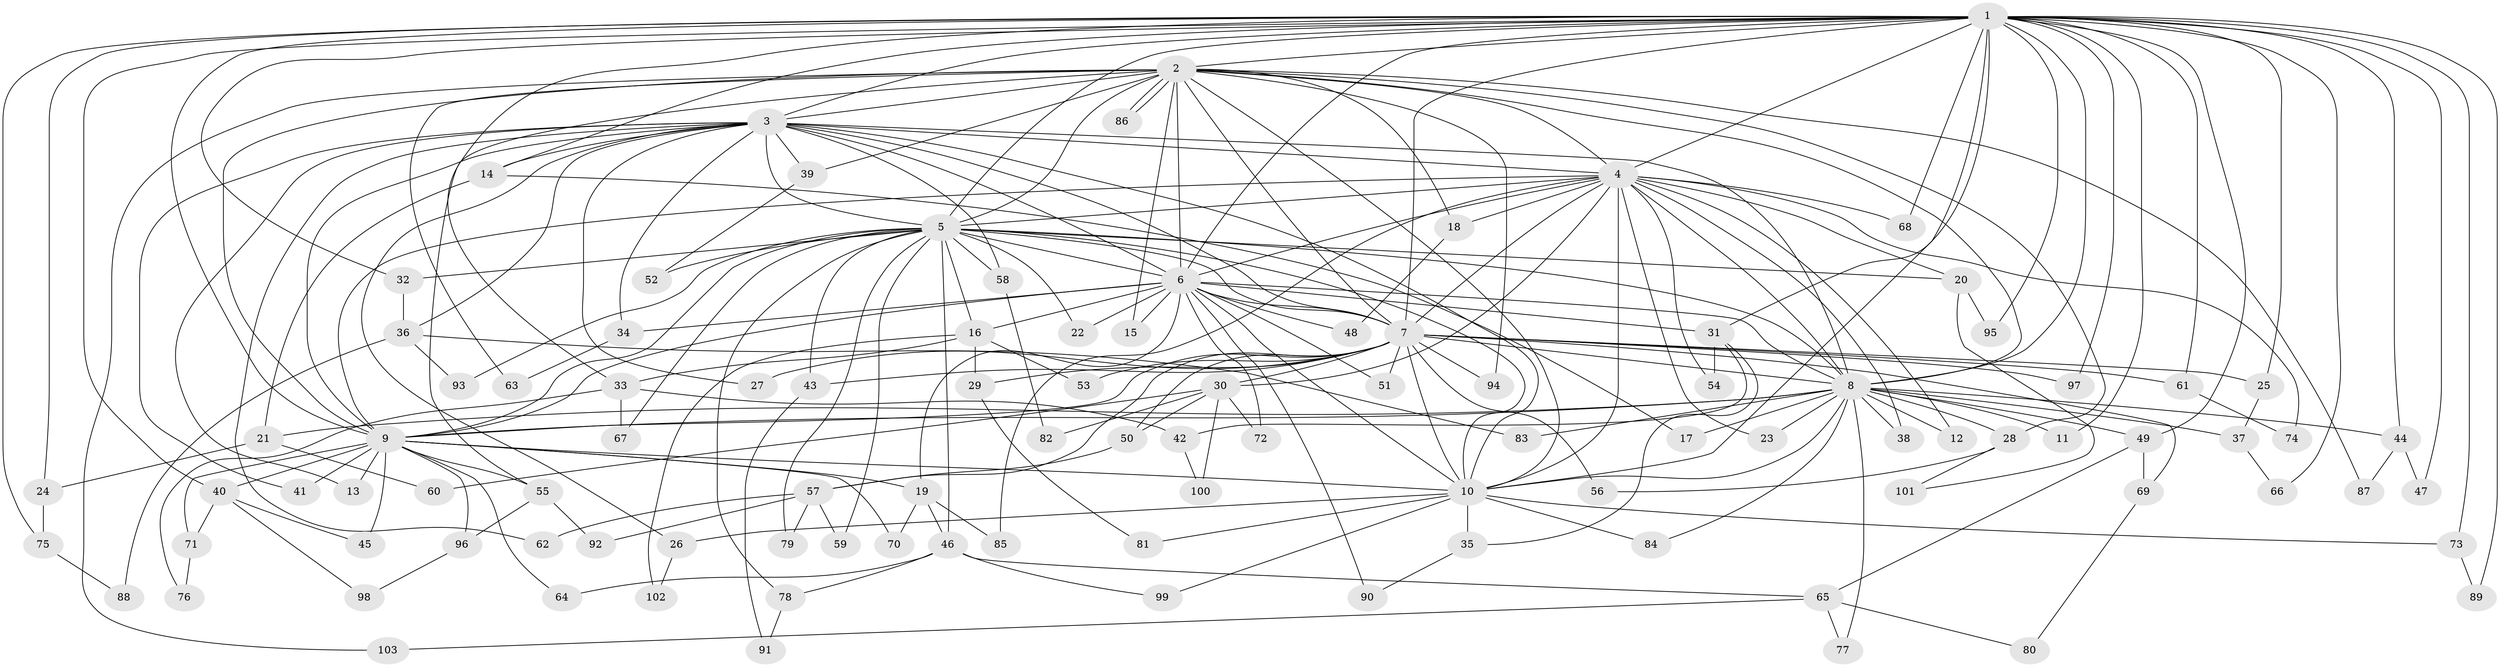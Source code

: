 // Generated by graph-tools (version 1.1) at 2025/25/03/09/25 03:25:50]
// undirected, 103 vertices, 231 edges
graph export_dot {
graph [start="1"]
  node [color=gray90,style=filled];
  1;
  2;
  3;
  4;
  5;
  6;
  7;
  8;
  9;
  10;
  11;
  12;
  13;
  14;
  15;
  16;
  17;
  18;
  19;
  20;
  21;
  22;
  23;
  24;
  25;
  26;
  27;
  28;
  29;
  30;
  31;
  32;
  33;
  34;
  35;
  36;
  37;
  38;
  39;
  40;
  41;
  42;
  43;
  44;
  45;
  46;
  47;
  48;
  49;
  50;
  51;
  52;
  53;
  54;
  55;
  56;
  57;
  58;
  59;
  60;
  61;
  62;
  63;
  64;
  65;
  66;
  67;
  68;
  69;
  70;
  71;
  72;
  73;
  74;
  75;
  76;
  77;
  78;
  79;
  80;
  81;
  82;
  83;
  84;
  85;
  86;
  87;
  88;
  89;
  90;
  91;
  92;
  93;
  94;
  95;
  96;
  97;
  98;
  99;
  100;
  101;
  102;
  103;
  1 -- 2;
  1 -- 3;
  1 -- 4;
  1 -- 5;
  1 -- 6;
  1 -- 7;
  1 -- 8;
  1 -- 9;
  1 -- 10;
  1 -- 11;
  1 -- 14;
  1 -- 24;
  1 -- 25;
  1 -- 31;
  1 -- 32;
  1 -- 33;
  1 -- 40;
  1 -- 44;
  1 -- 47;
  1 -- 49;
  1 -- 61;
  1 -- 66;
  1 -- 68;
  1 -- 73;
  1 -- 75;
  1 -- 89;
  1 -- 95;
  1 -- 97;
  2 -- 3;
  2 -- 4;
  2 -- 5;
  2 -- 6;
  2 -- 7;
  2 -- 8;
  2 -- 9;
  2 -- 10;
  2 -- 15;
  2 -- 18;
  2 -- 28;
  2 -- 39;
  2 -- 55;
  2 -- 63;
  2 -- 86;
  2 -- 86;
  2 -- 87;
  2 -- 94;
  2 -- 103;
  3 -- 4;
  3 -- 5;
  3 -- 6;
  3 -- 7;
  3 -- 8;
  3 -- 9;
  3 -- 10;
  3 -- 13;
  3 -- 14;
  3 -- 26;
  3 -- 27;
  3 -- 34;
  3 -- 36;
  3 -- 39;
  3 -- 41;
  3 -- 58;
  3 -- 62;
  4 -- 5;
  4 -- 6;
  4 -- 7;
  4 -- 8;
  4 -- 9;
  4 -- 10;
  4 -- 12;
  4 -- 18;
  4 -- 20;
  4 -- 23;
  4 -- 30;
  4 -- 38;
  4 -- 54;
  4 -- 68;
  4 -- 74;
  4 -- 85;
  5 -- 6;
  5 -- 7;
  5 -- 8;
  5 -- 9;
  5 -- 10;
  5 -- 16;
  5 -- 20;
  5 -- 22;
  5 -- 32;
  5 -- 43;
  5 -- 46;
  5 -- 52;
  5 -- 58;
  5 -- 59;
  5 -- 67;
  5 -- 78;
  5 -- 79;
  5 -- 93;
  6 -- 7;
  6 -- 8;
  6 -- 9;
  6 -- 10;
  6 -- 15;
  6 -- 16;
  6 -- 19;
  6 -- 22;
  6 -- 31;
  6 -- 34;
  6 -- 48;
  6 -- 51;
  6 -- 72;
  6 -- 90;
  7 -- 8;
  7 -- 9;
  7 -- 10;
  7 -- 25;
  7 -- 27;
  7 -- 29;
  7 -- 30;
  7 -- 43;
  7 -- 50;
  7 -- 51;
  7 -- 53;
  7 -- 56;
  7 -- 57;
  7 -- 61;
  7 -- 69;
  7 -- 94;
  7 -- 97;
  8 -- 9;
  8 -- 10;
  8 -- 11;
  8 -- 12;
  8 -- 17;
  8 -- 21;
  8 -- 23;
  8 -- 28;
  8 -- 37;
  8 -- 38;
  8 -- 44;
  8 -- 49;
  8 -- 77;
  8 -- 83;
  8 -- 84;
  9 -- 10;
  9 -- 13;
  9 -- 19;
  9 -- 40;
  9 -- 41;
  9 -- 45;
  9 -- 55;
  9 -- 64;
  9 -- 70;
  9 -- 71;
  9 -- 96;
  10 -- 26;
  10 -- 35;
  10 -- 73;
  10 -- 81;
  10 -- 84;
  10 -- 99;
  14 -- 17;
  14 -- 21;
  16 -- 29;
  16 -- 33;
  16 -- 53;
  16 -- 102;
  18 -- 48;
  19 -- 46;
  19 -- 70;
  19 -- 85;
  20 -- 95;
  20 -- 101;
  21 -- 24;
  21 -- 60;
  24 -- 75;
  25 -- 37;
  26 -- 102;
  28 -- 56;
  28 -- 101;
  29 -- 81;
  30 -- 50;
  30 -- 60;
  30 -- 72;
  30 -- 82;
  30 -- 100;
  31 -- 35;
  31 -- 42;
  31 -- 54;
  32 -- 36;
  33 -- 42;
  33 -- 67;
  33 -- 76;
  34 -- 63;
  35 -- 90;
  36 -- 83;
  36 -- 88;
  36 -- 93;
  37 -- 66;
  39 -- 52;
  40 -- 45;
  40 -- 71;
  40 -- 98;
  42 -- 100;
  43 -- 91;
  44 -- 47;
  44 -- 87;
  46 -- 64;
  46 -- 65;
  46 -- 78;
  46 -- 99;
  49 -- 65;
  49 -- 69;
  50 -- 57;
  55 -- 92;
  55 -- 96;
  57 -- 59;
  57 -- 62;
  57 -- 79;
  57 -- 92;
  58 -- 82;
  61 -- 74;
  65 -- 77;
  65 -- 80;
  65 -- 103;
  69 -- 80;
  71 -- 76;
  73 -- 89;
  75 -- 88;
  78 -- 91;
  96 -- 98;
}
